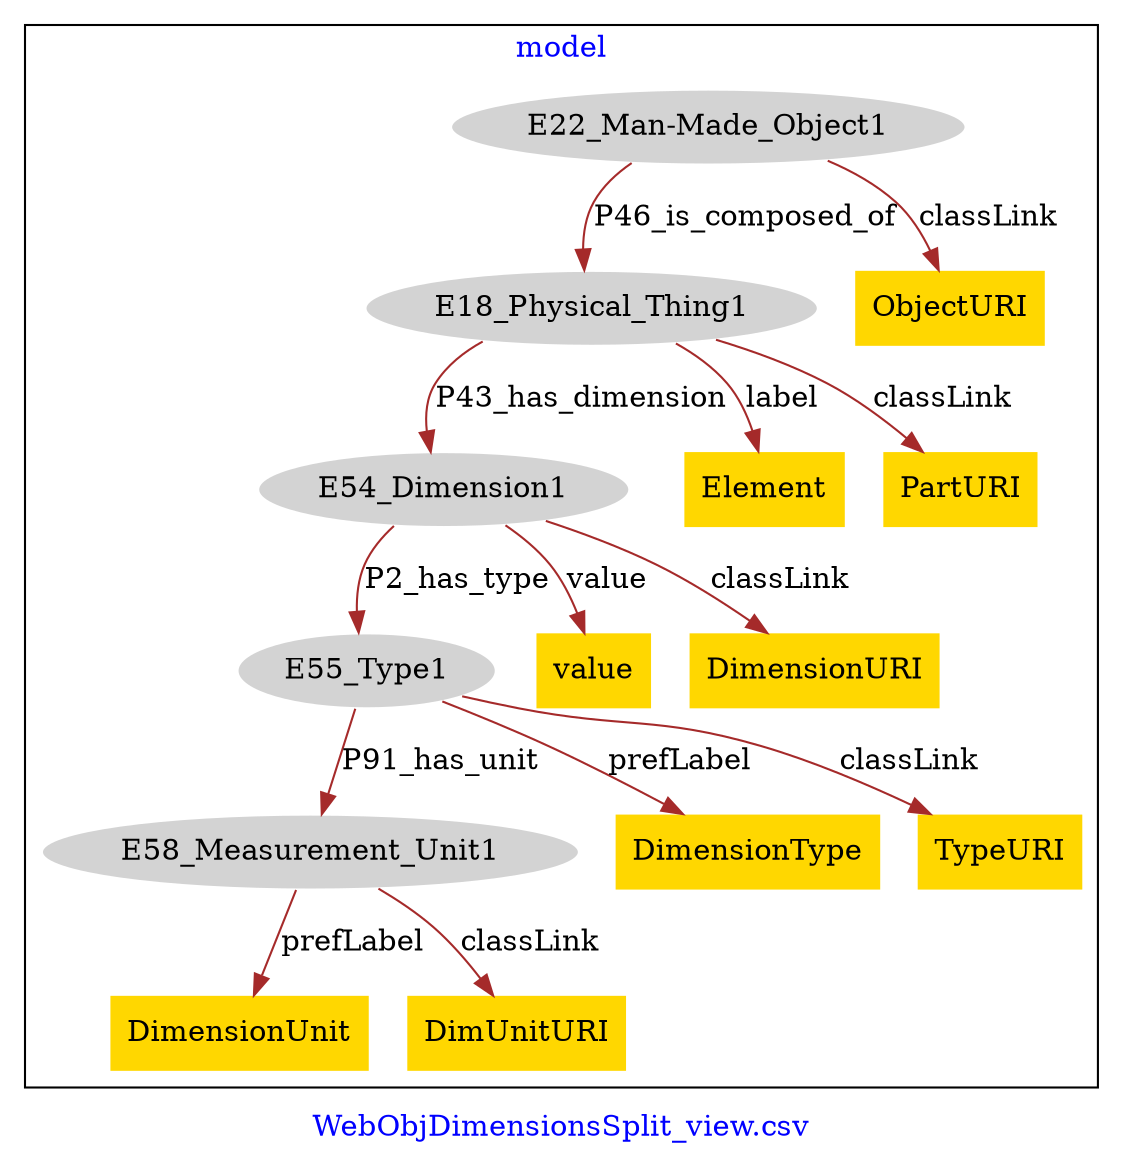 digraph n0 {
fontcolor="blue"
remincross="true"
label="WebObjDimensionsSplit_view.csv"
subgraph cluster {
label="model"
n2[style="filled",color="white",fillcolor="lightgray",label="E18_Physical_Thing1"];
n3[style="filled",color="white",fillcolor="lightgray",label="E54_Dimension1"];
n4[style="filled",color="white",fillcolor="lightgray",label="E22_Man-Made_Object1"];
n5[style="filled",color="white",fillcolor="lightgray",label="E55_Type1"];
n6[style="filled",color="white",fillcolor="lightgray",label="E58_Measurement_Unit1"];
n7[shape="plaintext",style="filled",fillcolor="gold",label="DimensionType"];
n8[shape="plaintext",style="filled",fillcolor="gold",label="Element"];
n9[shape="plaintext",style="filled",fillcolor="gold",label="value"];
n10[shape="plaintext",style="filled",fillcolor="gold",label="DimensionURI"];
n11[shape="plaintext",style="filled",fillcolor="gold",label="ObjectURI"];
n12[shape="plaintext",style="filled",fillcolor="gold",label="DimensionUnit"];
n13[shape="plaintext",style="filled",fillcolor="gold",label="PartURI"];
n14[shape="plaintext",style="filled",fillcolor="gold",label="DimUnitURI"];
n15[shape="plaintext",style="filled",fillcolor="gold",label="TypeURI"];
}
n2 -> n3[color="brown",fontcolor="black",label="P43_has_dimension"]
n4 -> n2[color="brown",fontcolor="black",label="P46_is_composed_of"]
n3 -> n5[color="brown",fontcolor="black",label="P2_has_type"]
n5 -> n6[color="brown",fontcolor="black",label="P91_has_unit"]
n5 -> n7[color="brown",fontcolor="black",label="prefLabel"]
n2 -> n8[color="brown",fontcolor="black",label="label"]
n3 -> n9[color="brown",fontcolor="black",label="value"]
n3 -> n10[color="brown",fontcolor="black",label="classLink"]
n4 -> n11[color="brown",fontcolor="black",label="classLink"]
n6 -> n12[color="brown",fontcolor="black",label="prefLabel"]
n2 -> n13[color="brown",fontcolor="black",label="classLink"]
n6 -> n14[color="brown",fontcolor="black",label="classLink"]
n5 -> n15[color="brown",fontcolor="black",label="classLink"]
}
